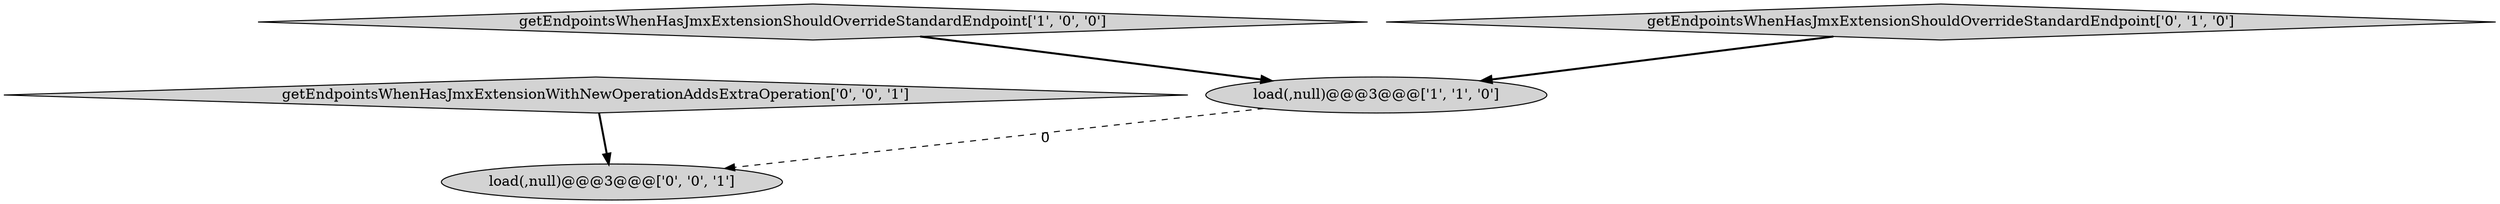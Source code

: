 digraph {
3 [style = filled, label = "load(,null)@@@3@@@['0', '0', '1']", fillcolor = lightgray, shape = ellipse image = "AAA0AAABBB3BBB"];
4 [style = filled, label = "getEndpointsWhenHasJmxExtensionWithNewOperationAddsExtraOperation['0', '0', '1']", fillcolor = lightgray, shape = diamond image = "AAA0AAABBB3BBB"];
1 [style = filled, label = "getEndpointsWhenHasJmxExtensionShouldOverrideStandardEndpoint['1', '0', '0']", fillcolor = lightgray, shape = diamond image = "AAA0AAABBB1BBB"];
0 [style = filled, label = "load(,null)@@@3@@@['1', '1', '0']", fillcolor = lightgray, shape = ellipse image = "AAA0AAABBB1BBB"];
2 [style = filled, label = "getEndpointsWhenHasJmxExtensionShouldOverrideStandardEndpoint['0', '1', '0']", fillcolor = lightgray, shape = diamond image = "AAA0AAABBB2BBB"];
2->0 [style = bold, label=""];
0->3 [style = dashed, label="0"];
1->0 [style = bold, label=""];
4->3 [style = bold, label=""];
}
